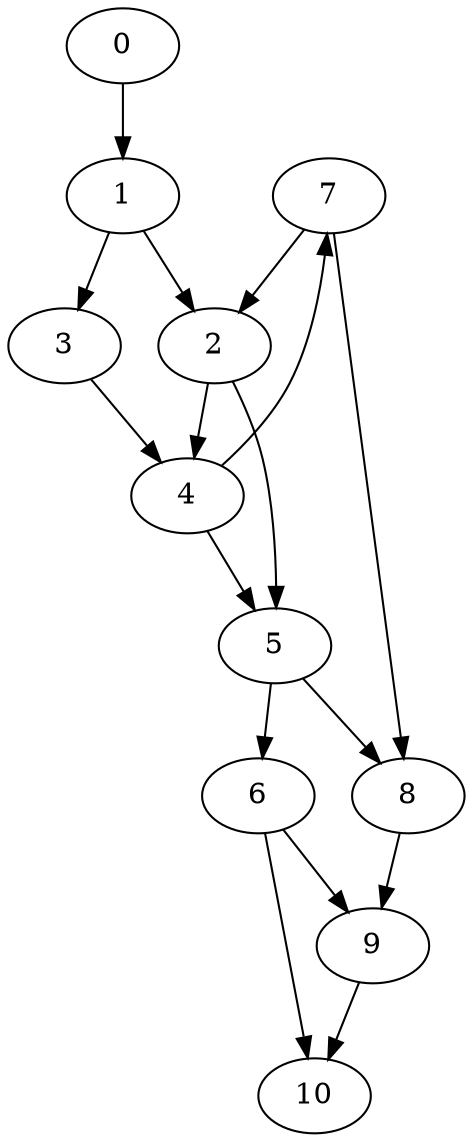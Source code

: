 digraph G {
7 -> 2
0 -> 1 -> 3
1 -> 2 -> 4
2 -> 5
3 -> 4 -> 7
4 -> 5 -> 8
5 -> 6 -> 9
6 -> 10
7 -> 8
8 -> 9
9 -> 10
10}